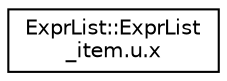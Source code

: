 digraph "Graphical Class Hierarchy"
{
 // LATEX_PDF_SIZE
  edge [fontname="Helvetica",fontsize="10",labelfontname="Helvetica",labelfontsize="10"];
  node [fontname="Helvetica",fontsize="10",shape=record];
  rankdir="LR";
  Node0 [label="ExprList::ExprList\l_item.u.x",height=0.2,width=0.4,color="black", fillcolor="white", style="filled",URL="$db/d1b/sqlite3_8c.html#d6/d8e/structExprList_1_1ExprList__item_8u_8x",tooltip=" "];
}
